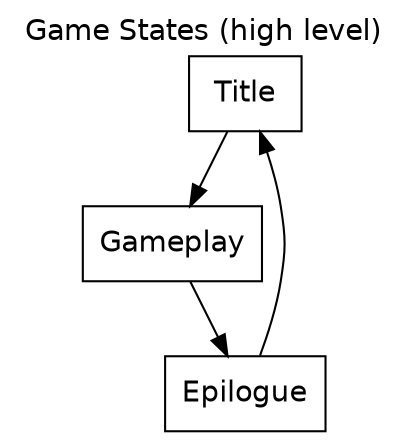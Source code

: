 digraph G {
  labelloc="t";
  label="Game States (high level)";
  graph [fontname="helvetica"]
  node [fontname="helvetica"]
  edge [fontsize=10 fontname="helvetica"]

  I[label=Title shape=rect] // instr, demo, hs
  P[label=Gameplay shape=rect] // fanfare, battle, stageOpen
  F[label=Epilogue shape=rect]  // gameOver, enterScore

  I -> P -> F -> I
}